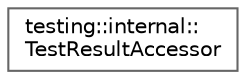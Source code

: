 digraph "Graphical Class Hierarchy"
{
 // LATEX_PDF_SIZE
  bgcolor="transparent";
  edge [fontname=Helvetica,fontsize=10,labelfontname=Helvetica,labelfontsize=10];
  node [fontname=Helvetica,fontsize=10,shape=box,height=0.2,width=0.4];
  rankdir="LR";
  Node0 [id="Node000000",label="testing::internal::\lTestResultAccessor",height=0.2,width=0.4,color="grey40", fillcolor="white", style="filled",URL="$classtesting_1_1internal_1_1TestResultAccessor.html",tooltip=" "];
}

